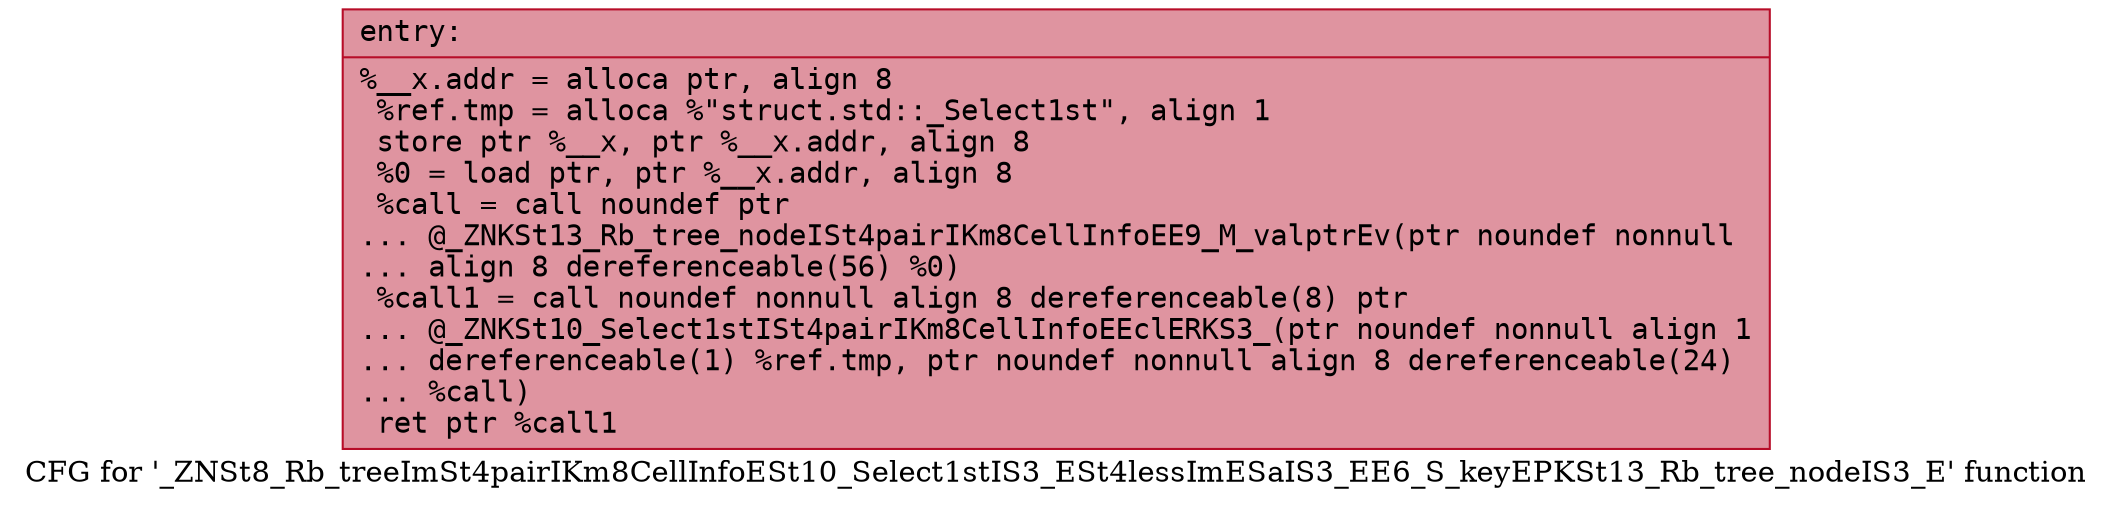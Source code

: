 digraph "CFG for '_ZNSt8_Rb_treeImSt4pairIKm8CellInfoESt10_Select1stIS3_ESt4lessImESaIS3_EE6_S_keyEPKSt13_Rb_tree_nodeIS3_E' function" {
	label="CFG for '_ZNSt8_Rb_treeImSt4pairIKm8CellInfoESt10_Select1stIS3_ESt4lessImESaIS3_EE6_S_keyEPKSt13_Rb_tree_nodeIS3_E' function";

	Node0x562da203d630 [shape=record,color="#b70d28ff", style=filled, fillcolor="#b70d2870" fontname="Courier",label="{entry:\l|  %__x.addr = alloca ptr, align 8\l  %ref.tmp = alloca %\"struct.std::_Select1st\", align 1\l  store ptr %__x, ptr %__x.addr, align 8\l  %0 = load ptr, ptr %__x.addr, align 8\l  %call = call noundef ptr\l... @_ZNKSt13_Rb_tree_nodeISt4pairIKm8CellInfoEE9_M_valptrEv(ptr noundef nonnull\l... align 8 dereferenceable(56) %0)\l  %call1 = call noundef nonnull align 8 dereferenceable(8) ptr\l... @_ZNKSt10_Select1stISt4pairIKm8CellInfoEEclERKS3_(ptr noundef nonnull align 1\l... dereferenceable(1) %ref.tmp, ptr noundef nonnull align 8 dereferenceable(24)\l... %call)\l  ret ptr %call1\l}"];
}
